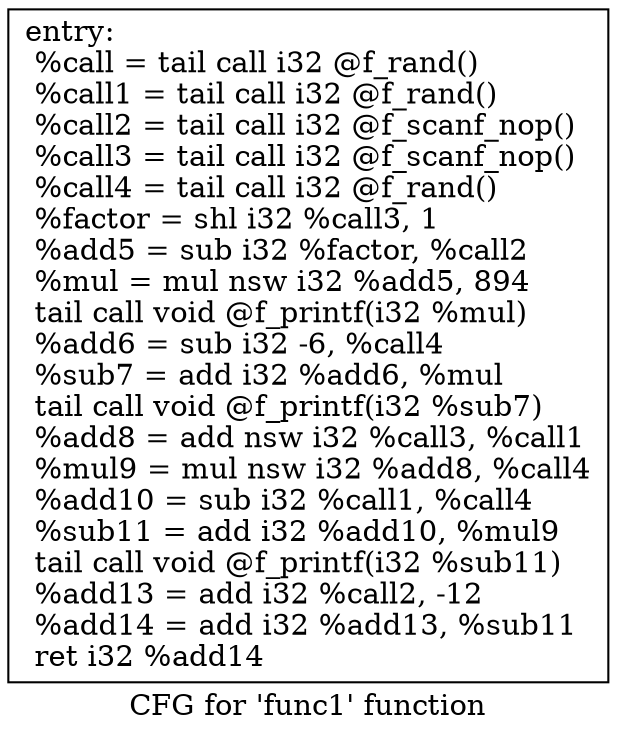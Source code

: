 digraph "CFG for 'func1' function" {
	label="CFG for 'func1' function";

	Node0x55c9d3d40a00 [shape=record,label="{entry:\l  %call = tail call i32 @f_rand()\l  %call1 = tail call i32 @f_rand()\l  %call2 = tail call i32 @f_scanf_nop()\l  %call3 = tail call i32 @f_scanf_nop()\l  %call4 = tail call i32 @f_rand()\l  %factor = shl i32 %call3, 1\l  %add5 = sub i32 %factor, %call2\l  %mul = mul nsw i32 %add5, 894\l  tail call void @f_printf(i32 %mul)\l  %add6 = sub i32 -6, %call4\l  %sub7 = add i32 %add6, %mul\l  tail call void @f_printf(i32 %sub7)\l  %add8 = add nsw i32 %call3, %call1\l  %mul9 = mul nsw i32 %add8, %call4\l  %add10 = sub i32 %call1, %call4\l  %sub11 = add i32 %add10, %mul9\l  tail call void @f_printf(i32 %sub11)\l  %add13 = add i32 %call2, -12\l  %add14 = add i32 %add13, %sub11\l  ret i32 %add14\l}"];
}
